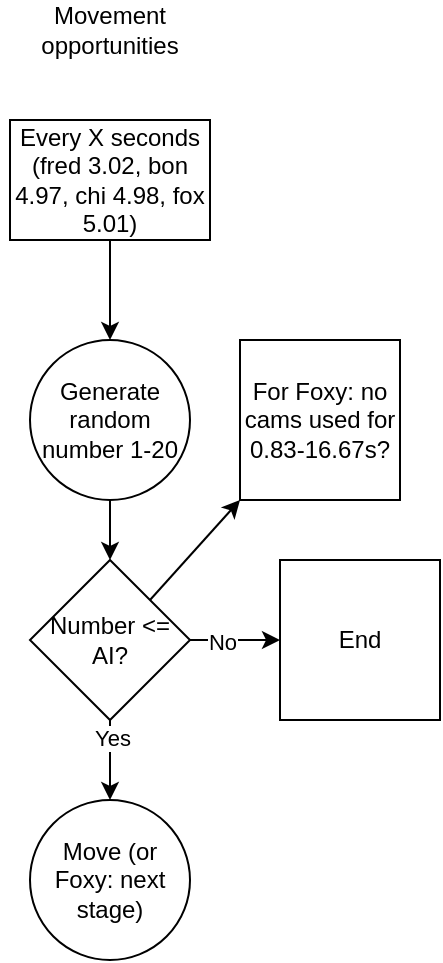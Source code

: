 <mxfile version="26.0.16">
  <diagram name="Pagina-1" id="AuC0Eepjs35RN8e5JWNE">
    <mxGraphModel dx="934" dy="454" grid="1" gridSize="10" guides="1" tooltips="1" connect="1" arrows="1" fold="1" page="1" pageScale="1" pageWidth="9999" pageHeight="9999" math="0" shadow="0">
      <root>
        <mxCell id="0" />
        <mxCell id="1" parent="0" />
        <mxCell id="coVTbB6gFGEOHuzffBD8-1" value="Movement opportunities" style="text;html=1;align=center;verticalAlign=middle;whiteSpace=wrap;rounded=0;" vertex="1" parent="1">
          <mxGeometry x="100" y="50" width="110" height="30" as="geometry" />
        </mxCell>
        <mxCell id="coVTbB6gFGEOHuzffBD8-2" value="&lt;div&gt;Every X seconds&lt;/div&gt;&lt;div&gt;(fred 3.02, bon 4.97, chi 4.98, fox 5.01)&lt;/div&gt;" style="rounded=0;whiteSpace=wrap;html=1;" vertex="1" parent="1">
          <mxGeometry x="105" y="110" width="100" height="60" as="geometry" />
        </mxCell>
        <mxCell id="coVTbB6gFGEOHuzffBD8-3" value="Generate random number 1-20" style="ellipse;whiteSpace=wrap;html=1;aspect=fixed;" vertex="1" parent="1">
          <mxGeometry x="115" y="220" width="80" height="80" as="geometry" />
        </mxCell>
        <mxCell id="coVTbB6gFGEOHuzffBD8-4" value="" style="endArrow=classic;html=1;rounded=0;exitX=0.5;exitY=1;exitDx=0;exitDy=0;entryX=0.5;entryY=0;entryDx=0;entryDy=0;" edge="1" parent="1" source="coVTbB6gFGEOHuzffBD8-2" target="coVTbB6gFGEOHuzffBD8-3">
          <mxGeometry width="50" height="50" relative="1" as="geometry">
            <mxPoint x="300" y="200" as="sourcePoint" />
            <mxPoint x="350" y="150" as="targetPoint" />
          </mxGeometry>
        </mxCell>
        <mxCell id="coVTbB6gFGEOHuzffBD8-9" style="edgeStyle=orthogonalEdgeStyle;rounded=0;orthogonalLoop=1;jettySize=auto;html=1;exitX=1;exitY=0.5;exitDx=0;exitDy=0;entryX=0;entryY=0.5;entryDx=0;entryDy=0;" edge="1" parent="1" source="coVTbB6gFGEOHuzffBD8-5" target="coVTbB6gFGEOHuzffBD8-8">
          <mxGeometry relative="1" as="geometry" />
        </mxCell>
        <mxCell id="coVTbB6gFGEOHuzffBD8-10" value="No" style="edgeLabel;html=1;align=center;verticalAlign=middle;resizable=0;points=[];" vertex="1" connectable="0" parent="coVTbB6gFGEOHuzffBD8-9">
          <mxGeometry x="-0.306" y="-1" relative="1" as="geometry">
            <mxPoint as="offset" />
          </mxGeometry>
        </mxCell>
        <mxCell id="coVTbB6gFGEOHuzffBD8-12" style="edgeStyle=orthogonalEdgeStyle;rounded=0;orthogonalLoop=1;jettySize=auto;html=1;exitX=0.5;exitY=1;exitDx=0;exitDy=0;entryX=0.5;entryY=0;entryDx=0;entryDy=0;" edge="1" parent="1" source="coVTbB6gFGEOHuzffBD8-5" target="coVTbB6gFGEOHuzffBD8-11">
          <mxGeometry relative="1" as="geometry" />
        </mxCell>
        <mxCell id="coVTbB6gFGEOHuzffBD8-13" value="Yes" style="edgeLabel;html=1;align=center;verticalAlign=middle;resizable=0;points=[];" vertex="1" connectable="0" parent="coVTbB6gFGEOHuzffBD8-12">
          <mxGeometry x="-0.559" y="1" relative="1" as="geometry">
            <mxPoint as="offset" />
          </mxGeometry>
        </mxCell>
        <mxCell id="coVTbB6gFGEOHuzffBD8-5" value="Number &amp;lt;= AI?" style="rhombus;whiteSpace=wrap;html=1;" vertex="1" parent="1">
          <mxGeometry x="115" y="330" width="80" height="80" as="geometry" />
        </mxCell>
        <mxCell id="coVTbB6gFGEOHuzffBD8-6" value="" style="endArrow=classic;html=1;rounded=0;exitX=0.5;exitY=1;exitDx=0;exitDy=0;entryX=0.5;entryY=0;entryDx=0;entryDy=0;" edge="1" parent="1" source="coVTbB6gFGEOHuzffBD8-3" target="coVTbB6gFGEOHuzffBD8-5">
          <mxGeometry width="50" height="50" relative="1" as="geometry">
            <mxPoint x="300" y="380" as="sourcePoint" />
            <mxPoint x="350" y="330" as="targetPoint" />
          </mxGeometry>
        </mxCell>
        <mxCell id="coVTbB6gFGEOHuzffBD8-8" value="End" style="whiteSpace=wrap;html=1;aspect=fixed;" vertex="1" parent="1">
          <mxGeometry x="240" y="330" width="80" height="80" as="geometry" />
        </mxCell>
        <mxCell id="coVTbB6gFGEOHuzffBD8-11" value="Move (or Foxy: next stage)" style="ellipse;whiteSpace=wrap;html=1;aspect=fixed;" vertex="1" parent="1">
          <mxGeometry x="115" y="450" width="80" height="80" as="geometry" />
        </mxCell>
        <mxCell id="coVTbB6gFGEOHuzffBD8-15" value="" style="endArrow=classic;html=1;rounded=0;exitX=1;exitY=0;exitDx=0;exitDy=0;" edge="1" parent="1" source="coVTbB6gFGEOHuzffBD8-5">
          <mxGeometry width="50" height="50" relative="1" as="geometry">
            <mxPoint x="320" y="310" as="sourcePoint" />
            <mxPoint x="220" y="300" as="targetPoint" />
          </mxGeometry>
        </mxCell>
        <mxCell id="coVTbB6gFGEOHuzffBD8-16" value="For Foxy: no cams used for 0.83-16.67s?" style="whiteSpace=wrap;html=1;aspect=fixed;" vertex="1" parent="1">
          <mxGeometry x="220" y="220" width="80" height="80" as="geometry" />
        </mxCell>
      </root>
    </mxGraphModel>
  </diagram>
</mxfile>
